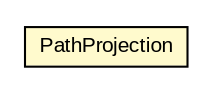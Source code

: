 #!/usr/local/bin/dot
#
# Class diagram 
# Generated by UMLGraph version R5_6-24-gf6e263 (http://www.umlgraph.org/)
#

digraph G {
	edge [fontname="arial",fontsize=10,labelfontname="arial",labelfontsize=10];
	node [fontname="arial",fontsize=10,shape=plaintext];
	nodesep=0.25;
	ranksep=0.5;
	// org.osmdroid.views.util.PathProjection
	c50458 [label=<<table title="org.osmdroid.views.util.PathProjection" border="0" cellborder="1" cellspacing="0" cellpadding="2" port="p" bgcolor="lemonChiffon" href="./PathProjection.html">
		<tr><td><table border="0" cellspacing="0" cellpadding="1">
<tr><td align="center" balign="center"> PathProjection </td></tr>
		</table></td></tr>
		</table>>, URL="./PathProjection.html", fontname="arial", fontcolor="black", fontsize=10.0];
}


